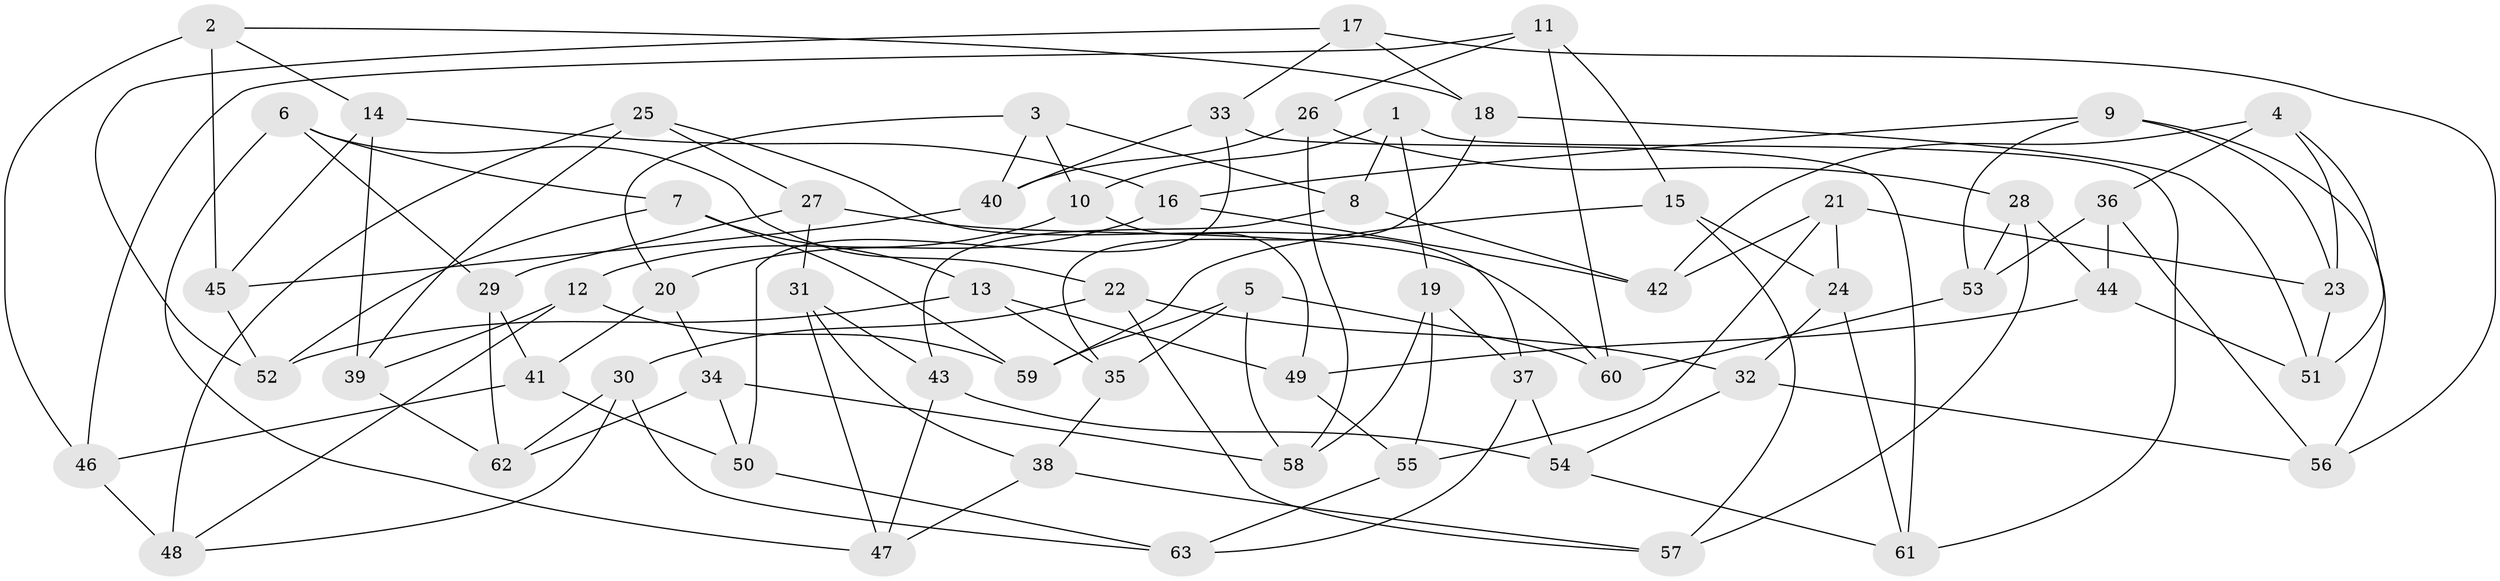 // coarse degree distribution, {5: 0.16, 11: 0.04, 8: 0.04, 6: 0.24, 4: 0.32, 3: 0.04, 7: 0.04, 14: 0.04, 10: 0.04, 13: 0.04}
// Generated by graph-tools (version 1.1) at 2025/21/03/04/25 18:21:00]
// undirected, 63 vertices, 126 edges
graph export_dot {
graph [start="1"]
  node [color=gray90,style=filled];
  1;
  2;
  3;
  4;
  5;
  6;
  7;
  8;
  9;
  10;
  11;
  12;
  13;
  14;
  15;
  16;
  17;
  18;
  19;
  20;
  21;
  22;
  23;
  24;
  25;
  26;
  27;
  28;
  29;
  30;
  31;
  32;
  33;
  34;
  35;
  36;
  37;
  38;
  39;
  40;
  41;
  42;
  43;
  44;
  45;
  46;
  47;
  48;
  49;
  50;
  51;
  52;
  53;
  54;
  55;
  56;
  57;
  58;
  59;
  60;
  61;
  62;
  63;
  1 -- 8;
  1 -- 19;
  1 -- 61;
  1 -- 10;
  2 -- 46;
  2 -- 18;
  2 -- 14;
  2 -- 45;
  3 -- 40;
  3 -- 20;
  3 -- 8;
  3 -- 10;
  4 -- 51;
  4 -- 36;
  4 -- 42;
  4 -- 23;
  5 -- 59;
  5 -- 35;
  5 -- 60;
  5 -- 58;
  6 -- 7;
  6 -- 47;
  6 -- 22;
  6 -- 29;
  7 -- 52;
  7 -- 59;
  7 -- 13;
  8 -- 42;
  8 -- 43;
  9 -- 53;
  9 -- 56;
  9 -- 16;
  9 -- 23;
  10 -- 49;
  10 -- 12;
  11 -- 26;
  11 -- 15;
  11 -- 60;
  11 -- 46;
  12 -- 59;
  12 -- 39;
  12 -- 48;
  13 -- 35;
  13 -- 52;
  13 -- 49;
  14 -- 16;
  14 -- 39;
  14 -- 45;
  15 -- 24;
  15 -- 59;
  15 -- 57;
  16 -- 20;
  16 -- 42;
  17 -- 18;
  17 -- 56;
  17 -- 52;
  17 -- 33;
  18 -- 35;
  18 -- 51;
  19 -- 58;
  19 -- 55;
  19 -- 37;
  20 -- 41;
  20 -- 34;
  21 -- 42;
  21 -- 24;
  21 -- 55;
  21 -- 23;
  22 -- 57;
  22 -- 30;
  22 -- 32;
  23 -- 51;
  24 -- 32;
  24 -- 61;
  25 -- 48;
  25 -- 27;
  25 -- 37;
  25 -- 39;
  26 -- 28;
  26 -- 58;
  26 -- 40;
  27 -- 31;
  27 -- 29;
  27 -- 60;
  28 -- 44;
  28 -- 57;
  28 -- 53;
  29 -- 41;
  29 -- 62;
  30 -- 48;
  30 -- 63;
  30 -- 62;
  31 -- 38;
  31 -- 43;
  31 -- 47;
  32 -- 56;
  32 -- 54;
  33 -- 50;
  33 -- 40;
  33 -- 61;
  34 -- 62;
  34 -- 50;
  34 -- 58;
  35 -- 38;
  36 -- 56;
  36 -- 44;
  36 -- 53;
  37 -- 63;
  37 -- 54;
  38 -- 57;
  38 -- 47;
  39 -- 62;
  40 -- 45;
  41 -- 50;
  41 -- 46;
  43 -- 54;
  43 -- 47;
  44 -- 51;
  44 -- 49;
  45 -- 52;
  46 -- 48;
  49 -- 55;
  50 -- 63;
  53 -- 60;
  54 -- 61;
  55 -- 63;
}
